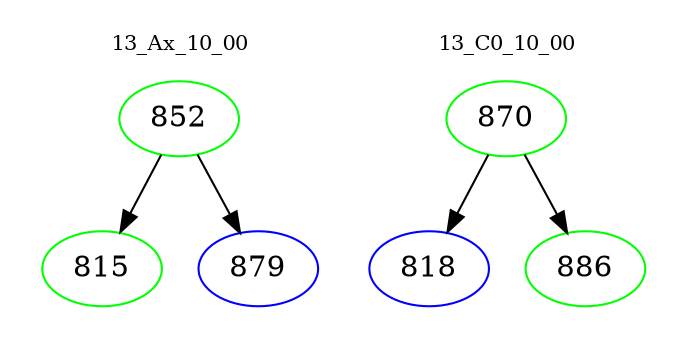 digraph{
subgraph cluster_0 {
color = white
label = "13_Ax_10_00";
fontsize=10;
T0_852 [label="852", color="green"]
T0_852 -> T0_815 [color="black"]
T0_815 [label="815", color="green"]
T0_852 -> T0_879 [color="black"]
T0_879 [label="879", color="blue"]
}
subgraph cluster_1 {
color = white
label = "13_C0_10_00";
fontsize=10;
T1_870 [label="870", color="green"]
T1_870 -> T1_818 [color="black"]
T1_818 [label="818", color="blue"]
T1_870 -> T1_886 [color="black"]
T1_886 [label="886", color="green"]
}
}
